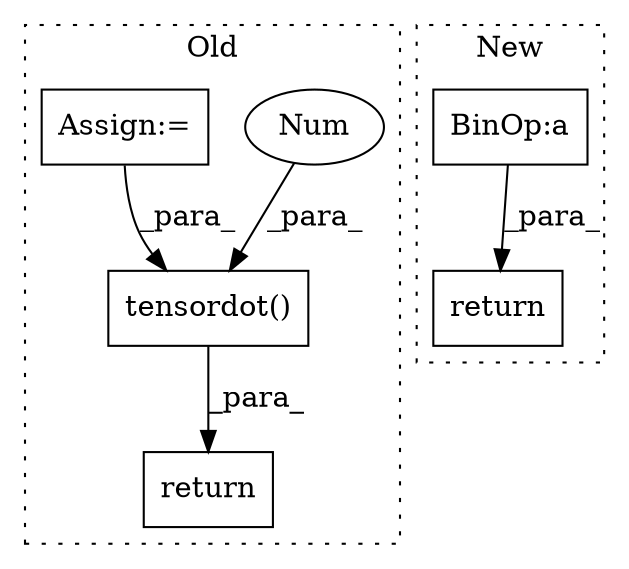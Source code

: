 digraph G {
subgraph cluster0 {
1 [label="tensordot()" a="75" s="691,717" l="13,1" shape="box"];
3 [label="Num" a="76" s="716" l="1" shape="ellipse"];
5 [label="Assign:=" a="68" s="552" l="3" shape="box"];
6 [label="return" a="93" s="684" l="7" shape="box"];
label = "Old";
style="dotted";
}
subgraph cluster1 {
2 [label="return" a="93" s="545" l="7" shape="box"];
4 [label="BinOp:a" a="82" s="564" l="1" shape="box"];
label = "New";
style="dotted";
}
1 -> 6 [label="_para_"];
3 -> 1 [label="_para_"];
4 -> 2 [label="_para_"];
5 -> 1 [label="_para_"];
}